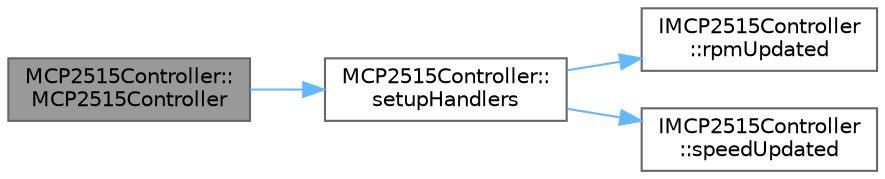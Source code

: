 digraph "MCP2515Controller::MCP2515Controller"
{
 // LATEX_PDF_SIZE
  bgcolor="transparent";
  edge [fontname=Helvetica,fontsize=10,labelfontname=Helvetica,labelfontsize=10];
  node [fontname=Helvetica,fontsize=10,shape=box,height=0.2,width=0.4];
  rankdir="LR";
  Node1 [id="Node000001",label="MCP2515Controller::\lMCP2515Controller",height=0.2,width=0.4,color="gray40", fillcolor="grey60", style="filled", fontcolor="black",tooltip="Construct a new MCP2515Controller::MCP2515Controller object."];
  Node1 -> Node2 [id="edge1_Node000001_Node000002",color="steelblue1",style="solid",tooltip=" "];
  Node2 [id="Node000002",label="MCP2515Controller::\lsetupHandlers",height=0.2,width=0.4,color="grey40", fillcolor="white", style="filled",URL="$classMCP2515Controller.html#af33937a6ecfeae8a44a2f42c9b36d4e3",tooltip="Send a CAN message."];
  Node2 -> Node3 [id="edge2_Node000002_Node000003",color="steelblue1",style="solid",tooltip=" "];
  Node3 [id="Node000003",label="IMCP2515Controller\l::rpmUpdated",height=0.2,width=0.4,color="grey40", fillcolor="white", style="filled",URL="$classIMCP2515Controller.html#a7f546ecbb7d88b41f23b1852c82d4f8d",tooltip="Signal emitted when the RPM is updated."];
  Node2 -> Node4 [id="edge3_Node000002_Node000004",color="steelblue1",style="solid",tooltip=" "];
  Node4 [id="Node000004",label="IMCP2515Controller\l::speedUpdated",height=0.2,width=0.4,color="grey40", fillcolor="white", style="filled",URL="$classIMCP2515Controller.html#ae8ffa002fcf87f1a8dbdf6ff4347d1fd",tooltip="Signal emitted when the speed is updated."];
}
